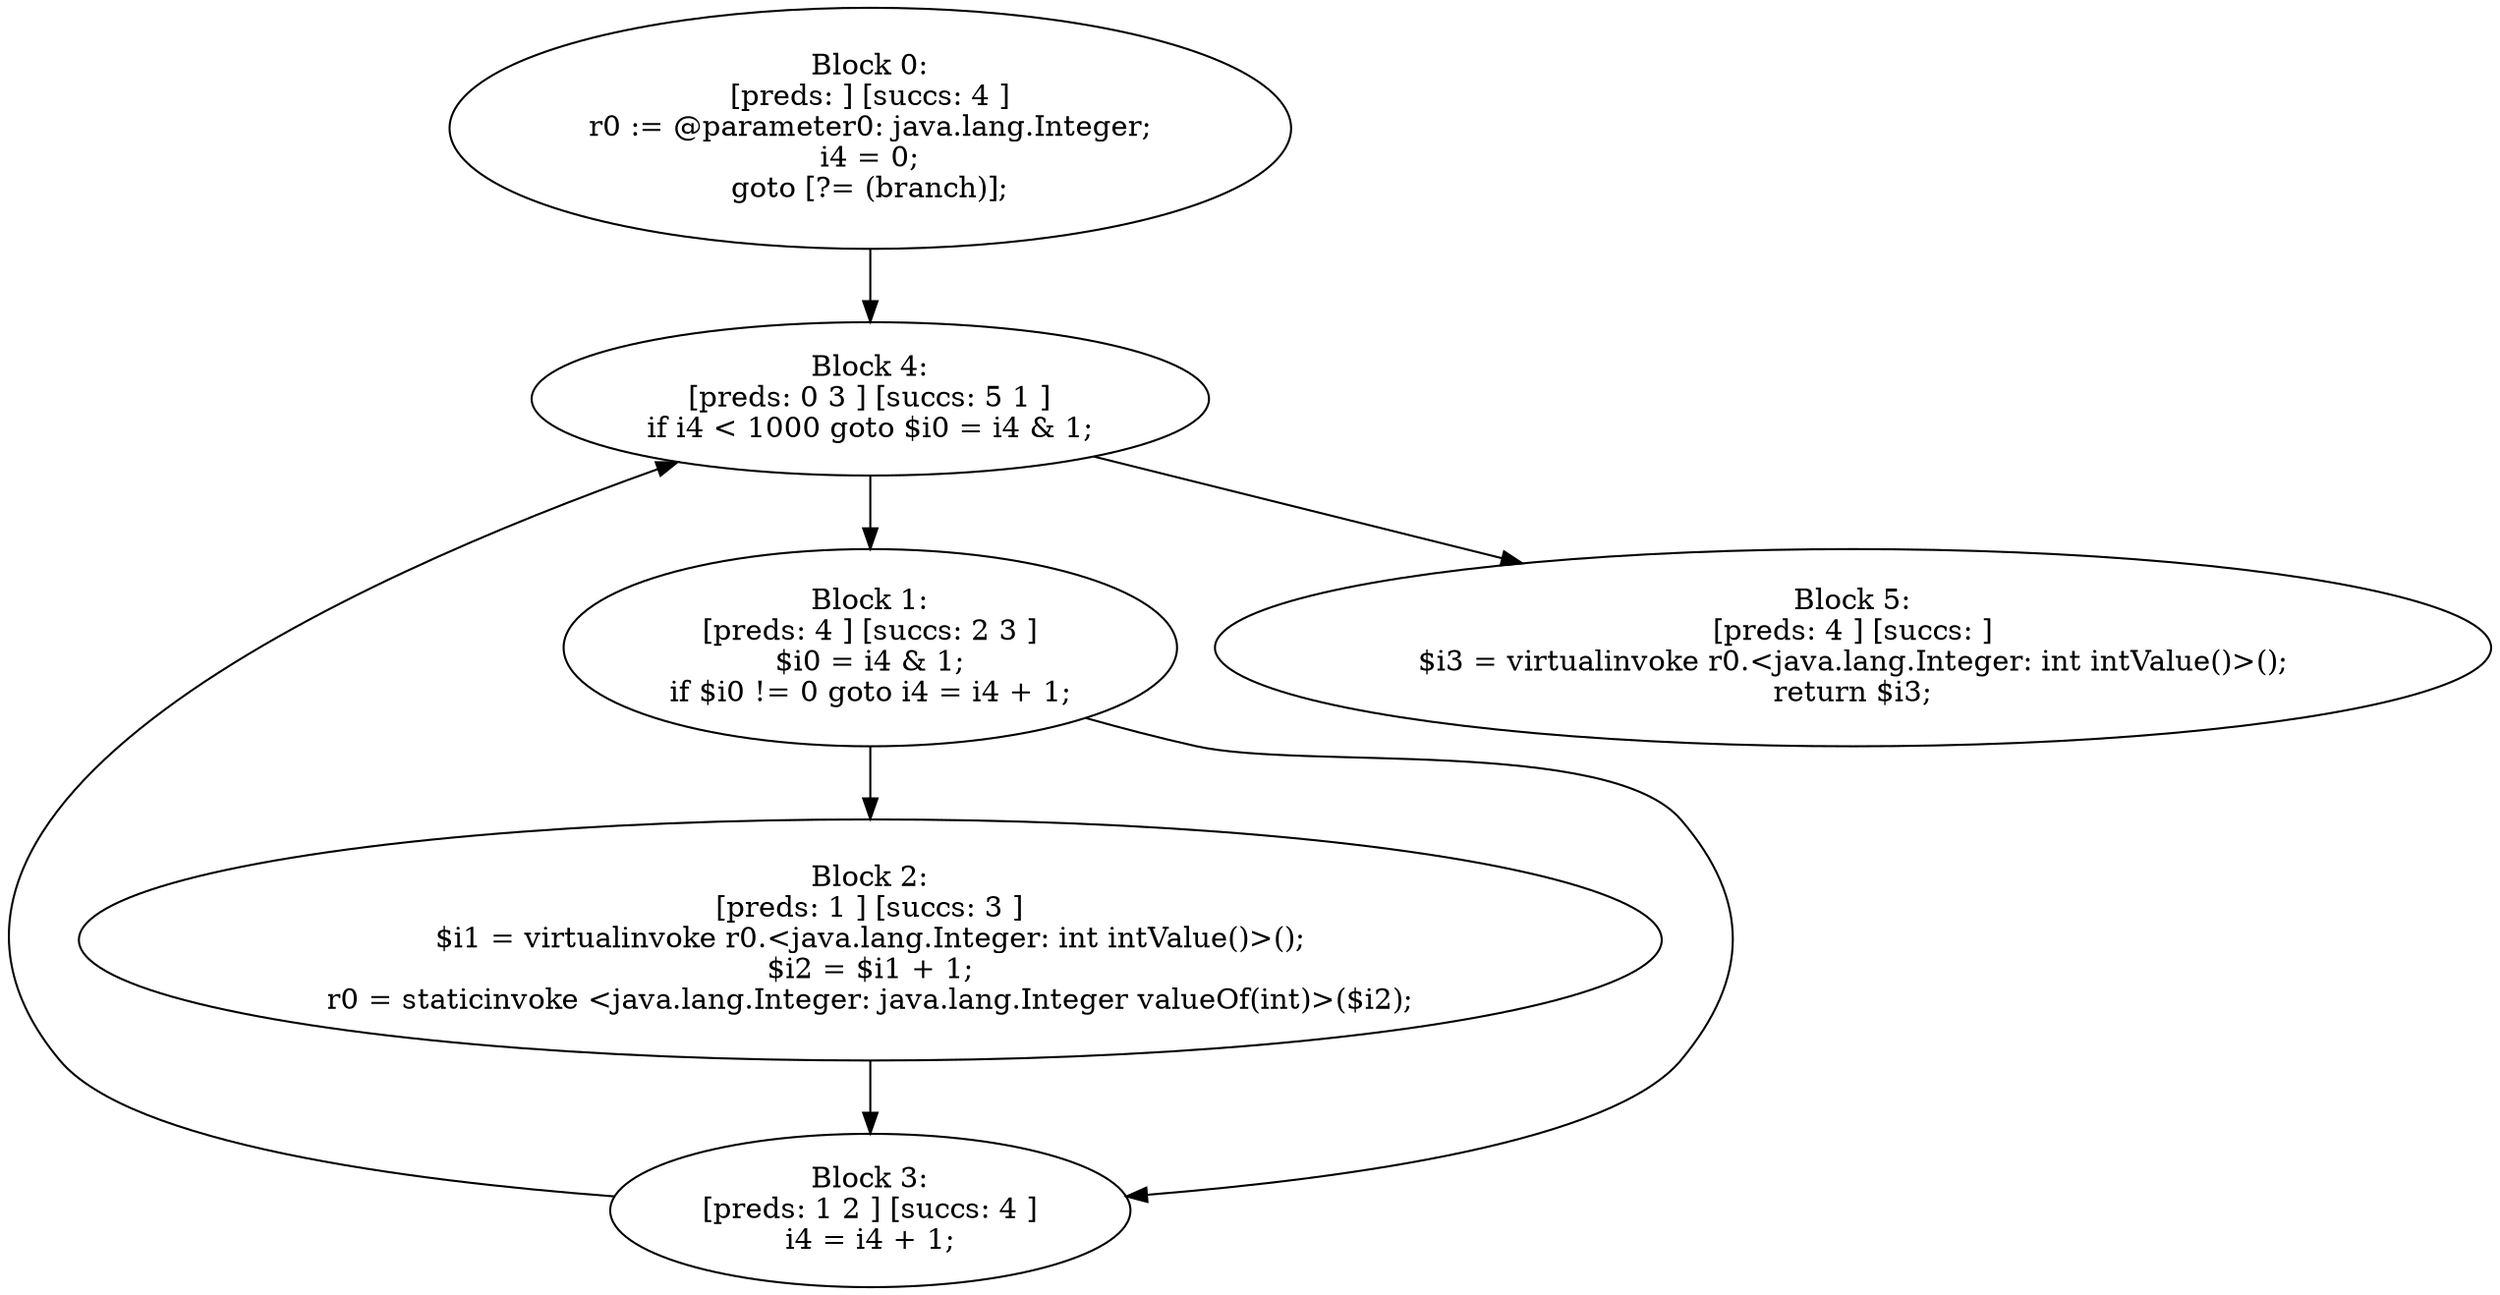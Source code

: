 digraph "unitGraph" {
    "Block 0:
[preds: ] [succs: 4 ]
r0 := @parameter0: java.lang.Integer;
i4 = 0;
goto [?= (branch)];
"
    "Block 1:
[preds: 4 ] [succs: 2 3 ]
$i0 = i4 & 1;
if $i0 != 0 goto i4 = i4 + 1;
"
    "Block 2:
[preds: 1 ] [succs: 3 ]
$i1 = virtualinvoke r0.<java.lang.Integer: int intValue()>();
$i2 = $i1 + 1;
r0 = staticinvoke <java.lang.Integer: java.lang.Integer valueOf(int)>($i2);
"
    "Block 3:
[preds: 1 2 ] [succs: 4 ]
i4 = i4 + 1;
"
    "Block 4:
[preds: 0 3 ] [succs: 5 1 ]
if i4 < 1000 goto $i0 = i4 & 1;
"
    "Block 5:
[preds: 4 ] [succs: ]
$i3 = virtualinvoke r0.<java.lang.Integer: int intValue()>();
return $i3;
"
    "Block 0:
[preds: ] [succs: 4 ]
r0 := @parameter0: java.lang.Integer;
i4 = 0;
goto [?= (branch)];
"->"Block 4:
[preds: 0 3 ] [succs: 5 1 ]
if i4 < 1000 goto $i0 = i4 & 1;
";
    "Block 1:
[preds: 4 ] [succs: 2 3 ]
$i0 = i4 & 1;
if $i0 != 0 goto i4 = i4 + 1;
"->"Block 2:
[preds: 1 ] [succs: 3 ]
$i1 = virtualinvoke r0.<java.lang.Integer: int intValue()>();
$i2 = $i1 + 1;
r0 = staticinvoke <java.lang.Integer: java.lang.Integer valueOf(int)>($i2);
";
    "Block 1:
[preds: 4 ] [succs: 2 3 ]
$i0 = i4 & 1;
if $i0 != 0 goto i4 = i4 + 1;
"->"Block 3:
[preds: 1 2 ] [succs: 4 ]
i4 = i4 + 1;
";
    "Block 2:
[preds: 1 ] [succs: 3 ]
$i1 = virtualinvoke r0.<java.lang.Integer: int intValue()>();
$i2 = $i1 + 1;
r0 = staticinvoke <java.lang.Integer: java.lang.Integer valueOf(int)>($i2);
"->"Block 3:
[preds: 1 2 ] [succs: 4 ]
i4 = i4 + 1;
";
    "Block 3:
[preds: 1 2 ] [succs: 4 ]
i4 = i4 + 1;
"->"Block 4:
[preds: 0 3 ] [succs: 5 1 ]
if i4 < 1000 goto $i0 = i4 & 1;
";
    "Block 4:
[preds: 0 3 ] [succs: 5 1 ]
if i4 < 1000 goto $i0 = i4 & 1;
"->"Block 5:
[preds: 4 ] [succs: ]
$i3 = virtualinvoke r0.<java.lang.Integer: int intValue()>();
return $i3;
";
    "Block 4:
[preds: 0 3 ] [succs: 5 1 ]
if i4 < 1000 goto $i0 = i4 & 1;
"->"Block 1:
[preds: 4 ] [succs: 2 3 ]
$i0 = i4 & 1;
if $i0 != 0 goto i4 = i4 + 1;
";
}
